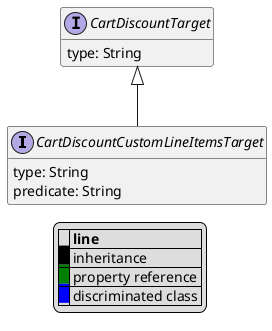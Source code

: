 @startuml

hide empty fields
hide empty methods
legend
|= |= line |
|<back:black>   </back>| inheritance |
|<back:green>   </back>| property reference |
|<back:blue>   </back>| discriminated class |
endlegend
interface CartDiscountCustomLineItemsTarget [[CartDiscountCustomLineItemsTarget.svg]] extends CartDiscountTarget {
    type: String
    predicate: String
}
interface CartDiscountTarget [[CartDiscountTarget.svg]]  {
    type: String
}





@enduml
